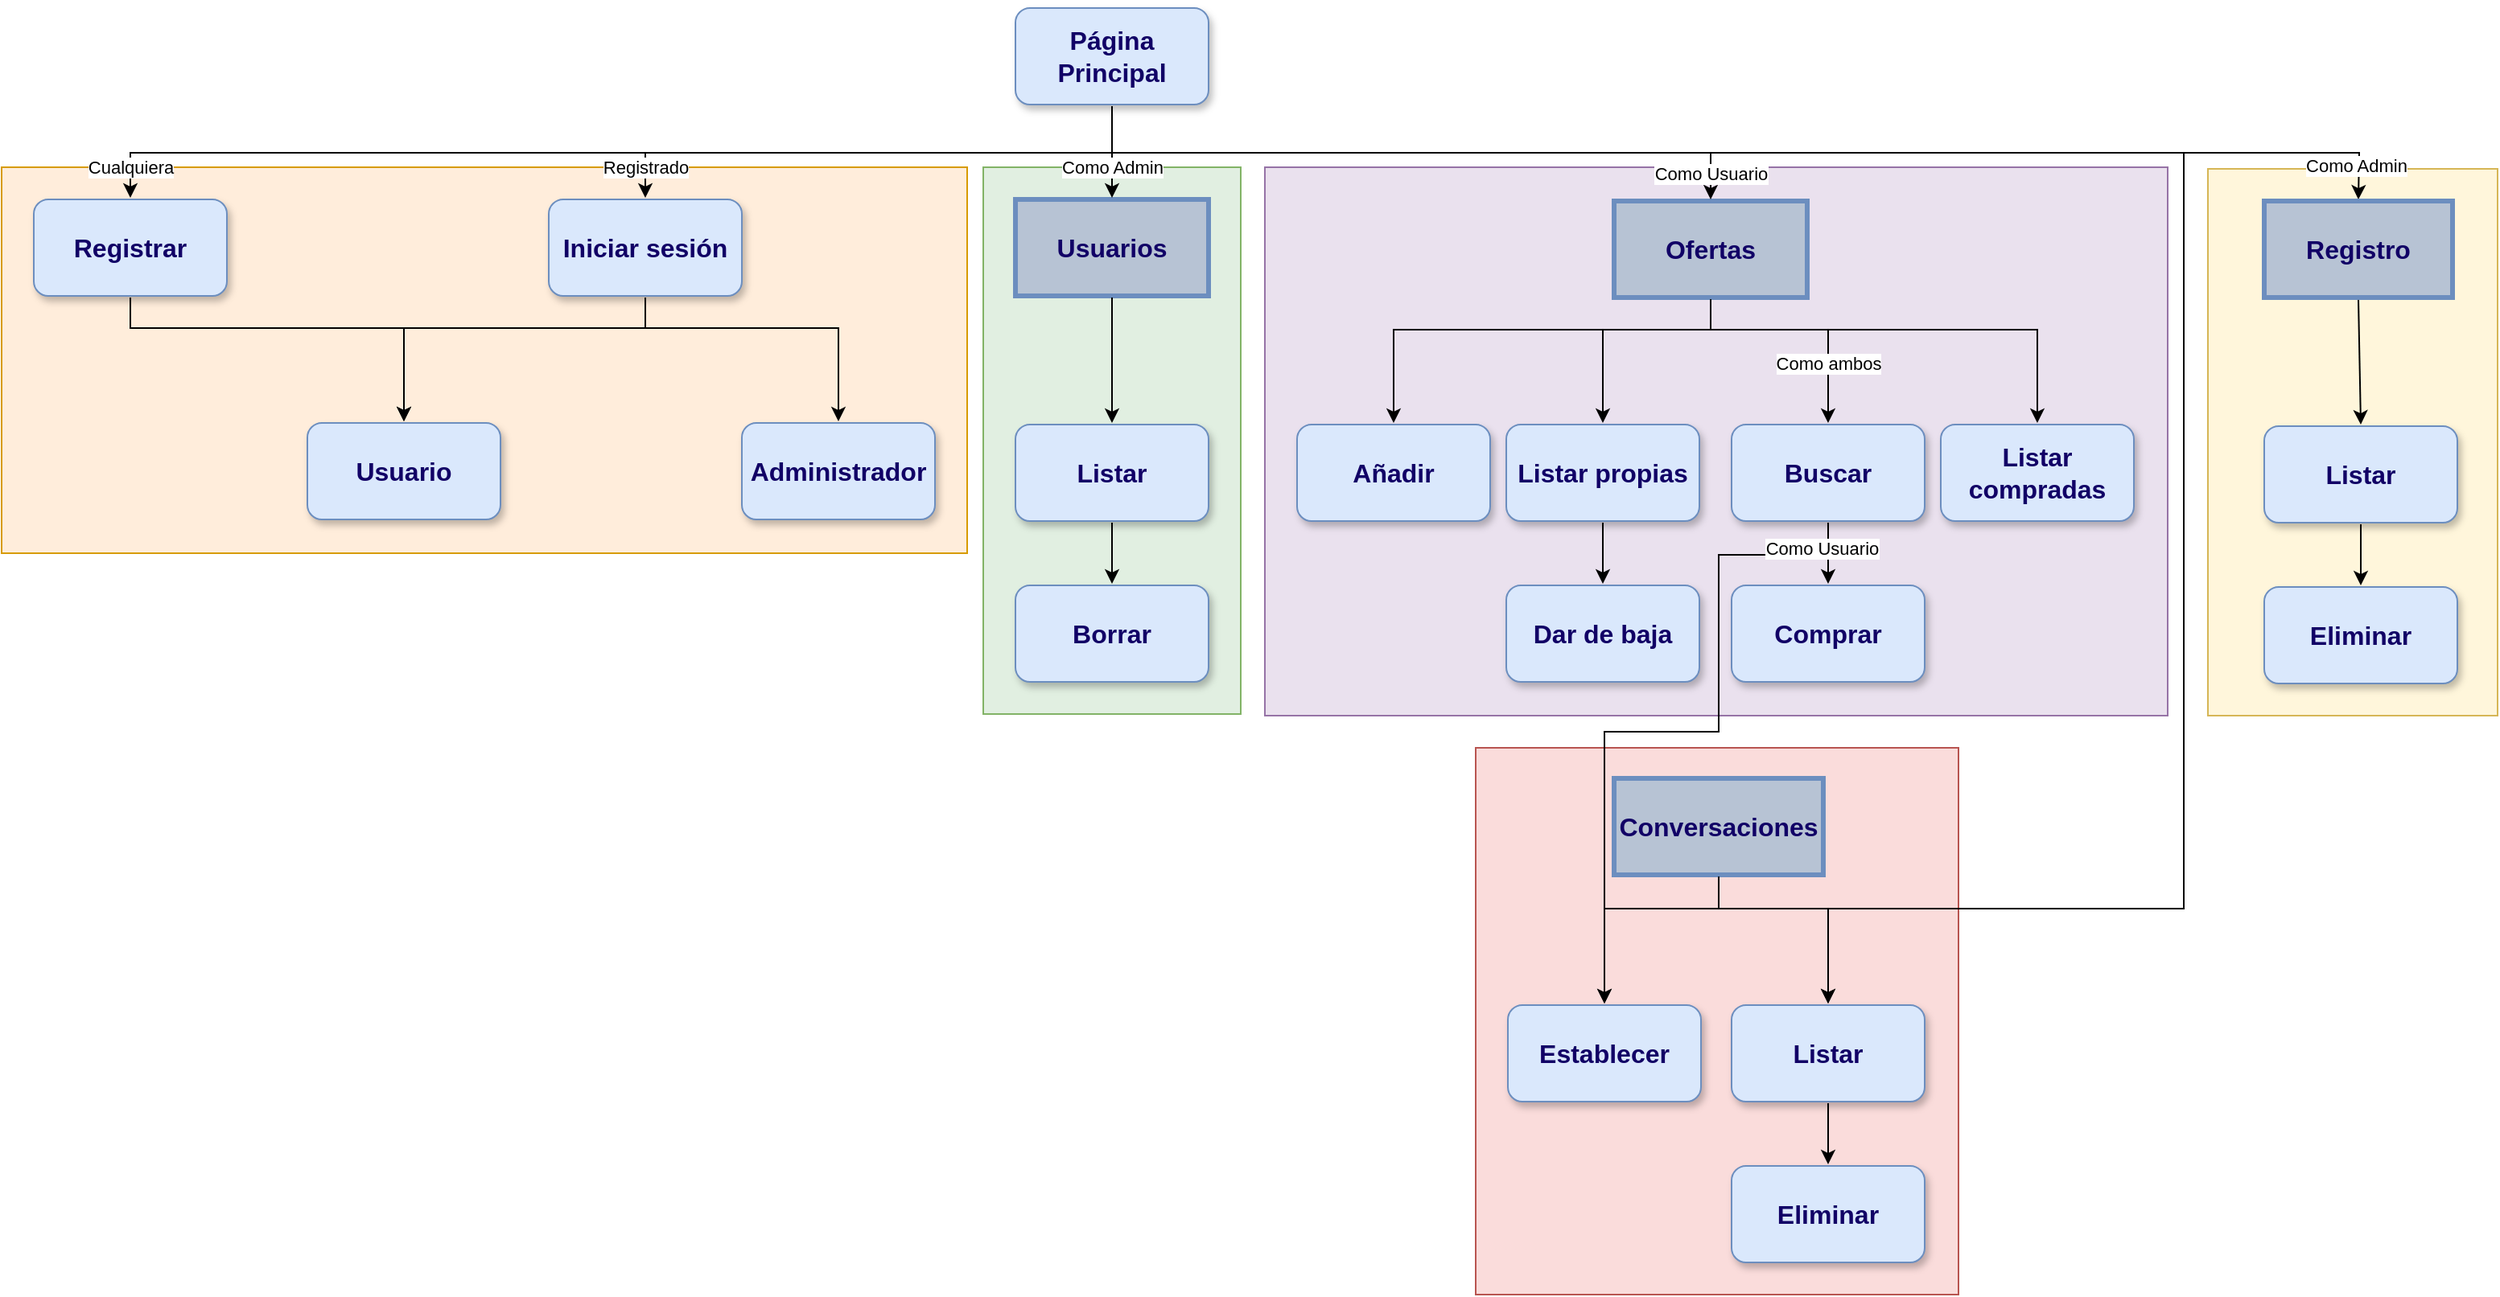 <mxfile version="20.6.2" type="device"><diagram name="Page-1" id="2c0d36ab-eaac-3732-788b-9136903baeff"><mxGraphModel dx="831" dy="1186" grid="1" gridSize="10" guides="1" tooltips="1" connect="1" arrows="1" fold="1" page="1" pageScale="1.5" pageWidth="1169" pageHeight="827" background="none" math="0" shadow="0"><root><mxCell id="0"/><mxCell id="1" parent="0"/><mxCell id="o4ybSC89GQzG95Qmx4dL-9" value="" style="rounded=0;whiteSpace=wrap;html=1;shadow=0;glass=0;sketch=0;strokeWidth=1;fillColor=#fff2cc;strokeColor=#d6b656;fillOpacity=70;" parent="1" vertex="1"><mxGeometry x="1472" y="300" width="180" height="340" as="geometry"/></mxCell><mxCell id="KBHC4vJGAQ0IzYMUqPa4-72" value="" style="rounded=0;whiteSpace=wrap;html=1;shadow=0;glass=0;sketch=0;strokeWidth=1;fillColor=#e1d5e7;strokeColor=#9673a6;fillOpacity=70;" parent="1" vertex="1"><mxGeometry x="886" y="299" width="561" height="341" as="geometry"/></mxCell><mxCell id="KBHC4vJGAQ0IzYMUqPa4-68" value="" style="rounded=0;whiteSpace=wrap;html=1;shadow=0;glass=0;sketch=0;strokeWidth=1;fillColor=#ffe6cc;strokeColor=#d79b00;fillOpacity=70;" parent="1" vertex="1"><mxGeometry x="101" y="299" width="600" height="240" as="geometry"/></mxCell><mxCell id="KBHC4vJGAQ0IzYMUqPa4-67" value="" style="rounded=0;whiteSpace=wrap;html=1;shadow=0;glass=0;sketch=0;strokeWidth=1;fillColor=#d5e8d4;strokeColor=#82b366;fillOpacity=70;" parent="1" vertex="1"><mxGeometry x="711" y="299" width="160" height="340" as="geometry"/></mxCell><mxCell id="M_zhCUrlEN6AaBXXGMPq-124" value="Página Principal" style="rounded=1;whiteSpace=wrap;html=1;fillColor=#dae8fc;strokeColor=#6c8ebf;strokeWidth=1;perimeterSpacing=1;sketch=0;glass=0;shadow=1;fontStyle=1;fontSize=16;fontFamily=Helvetica;spacingTop=0;labelBorderColor=none;labelBackgroundColor=none;fontColor=#110066;" parent="1" vertex="1"><mxGeometry x="731" y="200" width="120" height="60" as="geometry"/></mxCell><mxCell id="M_zhCUrlEN6AaBXXGMPq-125" value="Registrar" style="rounded=1;whiteSpace=wrap;html=1;fillColor=#dae8fc;strokeColor=#6c8ebf;strokeWidth=1;perimeterSpacing=1;sketch=0;glass=0;shadow=1;fontStyle=1;fontSize=16;fontFamily=Helvetica;spacingTop=0;labelBorderColor=none;labelBackgroundColor=none;fontColor=#110066;" parent="1" vertex="1"><mxGeometry x="121" y="319" width="120" height="60" as="geometry"/></mxCell><mxCell id="M_zhCUrlEN6AaBXXGMPq-126" value="Iniciar sesión" style="rounded=1;whiteSpace=wrap;html=1;fillColor=#dae8fc;strokeColor=#6c8ebf;strokeWidth=1;perimeterSpacing=1;sketch=0;glass=0;shadow=1;fontStyle=1;fontSize=16;fontFamily=Helvetica;spacingTop=0;labelBorderColor=none;labelBackgroundColor=none;fontColor=#110066;" parent="1" vertex="1"><mxGeometry x="441" y="319" width="120" height="60" as="geometry"/></mxCell><mxCell id="M_zhCUrlEN6AaBXXGMPq-127" value="Ofertas" style="rounded=0;whiteSpace=wrap;html=1;fillColor=#B7C3D4;strokeColor=#6c8ebf;strokeWidth=3;perimeterSpacing=1;sketch=0;glass=0;shadow=0;fontStyle=1;fontSize=16;fontFamily=Helvetica;spacingTop=0;labelBorderColor=none;labelBackgroundColor=none;fontColor=#110066;" parent="1" vertex="1"><mxGeometry x="1103" y="320" width="120" height="60" as="geometry"/></mxCell><mxCell id="KBHC4vJGAQ0IzYMUqPa4-3" value="Usuarios" style="rounded=0;whiteSpace=wrap;html=1;fillColor=#B7C3D4;strokeColor=#6c8ebf;strokeWidth=3;perimeterSpacing=1;sketch=0;glass=0;shadow=0;fontStyle=1;fontSize=16;fontFamily=Helvetica;spacingTop=0;labelBorderColor=none;labelBackgroundColor=none;fontColor=#110066;" parent="1" vertex="1"><mxGeometry x="731" y="319" width="120" height="60" as="geometry"/></mxCell><mxCell id="KBHC4vJGAQ0IzYMUqPa4-8" value="Usuario" style="rounded=1;whiteSpace=wrap;html=1;fillColor=#dae8fc;strokeColor=#6c8ebf;strokeWidth=1;perimeterSpacing=1;sketch=0;glass=0;shadow=1;fontStyle=1;fontSize=16;fontFamily=Helvetica;spacingTop=0;labelBorderColor=none;labelBackgroundColor=none;fontColor=#110066;" parent="1" vertex="1"><mxGeometry x="291" y="458" width="120" height="60" as="geometry"/></mxCell><mxCell id="KBHC4vJGAQ0IzYMUqPa4-9" value="Administrador" style="rounded=1;whiteSpace=wrap;html=1;fillColor=#dae8fc;strokeColor=#6c8ebf;strokeWidth=1;perimeterSpacing=1;sketch=0;glass=0;shadow=1;fontStyle=1;fontSize=16;fontFamily=Helvetica;spacingTop=0;labelBorderColor=none;labelBackgroundColor=none;fontColor=#110066;" parent="1" vertex="1"><mxGeometry x="561" y="458" width="120" height="60" as="geometry"/></mxCell><mxCell id="KBHC4vJGAQ0IzYMUqPa4-11" value="" style="endArrow=classic;html=1;rounded=0;exitX=0.5;exitY=1;exitDx=0;exitDy=0;entryX=0.5;entryY=0;entryDx=0;entryDy=0;" parent="1" source="M_zhCUrlEN6AaBXXGMPq-124" target="M_zhCUrlEN6AaBXXGMPq-126" edge="1"><mxGeometry width="50" height="50" relative="1" as="geometry"><mxPoint x="911" y="400" as="sourcePoint"/><mxPoint x="961" y="350" as="targetPoint"/><Array as="points"><mxPoint x="791" y="290"/><mxPoint x="501" y="290"/></Array></mxGeometry></mxCell><mxCell id="KBHC4vJGAQ0IzYMUqPa4-92" value="Registrado" style="edgeLabel;html=1;align=center;verticalAlign=middle;resizable=0;points=[];" parent="KBHC4vJGAQ0IzYMUqPa4-11" vertex="1" connectable="0"><mxGeometry x="0.871" relative="1" as="geometry"><mxPoint y="3" as="offset"/></mxGeometry></mxCell><mxCell id="KBHC4vJGAQ0IzYMUqPa4-12" value="" style="endArrow=classic;html=1;rounded=0;exitX=0.5;exitY=1;exitDx=0;exitDy=0;entryX=0.5;entryY=0;entryDx=0;entryDy=0;" parent="1" source="M_zhCUrlEN6AaBXXGMPq-124" target="M_zhCUrlEN6AaBXXGMPq-125" edge="1"><mxGeometry width="50" height="50" relative="1" as="geometry"><mxPoint x="821" y="271" as="sourcePoint"/><mxPoint x="641" y="319" as="targetPoint"/><Array as="points"><mxPoint x="791" y="290"/><mxPoint x="181" y="290"/></Array></mxGeometry></mxCell><mxCell id="KBHC4vJGAQ0IzYMUqPa4-90" value="Cualquiera" style="edgeLabel;html=1;align=center;verticalAlign=middle;resizable=0;points=[];" parent="KBHC4vJGAQ0IzYMUqPa4-12" vertex="1" connectable="0"><mxGeometry x="0.933" y="1" relative="1" as="geometry"><mxPoint x="-1" y="3" as="offset"/></mxGeometry></mxCell><mxCell id="KBHC4vJGAQ0IzYMUqPa4-13" value="" style="endArrow=classic;html=1;rounded=0;entryX=0.5;entryY=0;entryDx=0;entryDy=0;exitX=0.5;exitY=1;exitDx=0;exitDy=0;" parent="1" source="M_zhCUrlEN6AaBXXGMPq-124" target="KBHC4vJGAQ0IzYMUqPa4-3" edge="1"><mxGeometry width="50" height="50" relative="1" as="geometry"><mxPoint x="1021" y="380" as="sourcePoint"/><mxPoint x="1071" y="330" as="targetPoint"/><Array as="points"><mxPoint x="791" y="290"/></Array></mxGeometry></mxCell><mxCell id="KBHC4vJGAQ0IzYMUqPa4-14" value="" style="endArrow=classic;html=1;rounded=0;entryX=0.5;entryY=0;entryDx=0;entryDy=0;exitX=0.5;exitY=1;exitDx=0;exitDy=0;" parent="1" source="M_zhCUrlEN6AaBXXGMPq-124" target="M_zhCUrlEN6AaBXXGMPq-127" edge="1"><mxGeometry width="50" height="50" relative="1" as="geometry"><mxPoint x="1021" y="380" as="sourcePoint"/><mxPoint x="1071" y="330" as="targetPoint"/><Array as="points"><mxPoint x="791" y="290"/><mxPoint x="1163" y="290"/></Array></mxGeometry></mxCell><mxCell id="KBHC4vJGAQ0IzYMUqPa4-88" value="Como Usuario" style="edgeLabel;html=1;align=center;verticalAlign=middle;resizable=0;points=[];" parent="KBHC4vJGAQ0IzYMUqPa4-14" vertex="1" connectable="0"><mxGeometry x="0.912" y="1" relative="1" as="geometry"><mxPoint x="-1" y="3" as="offset"/></mxGeometry></mxCell><mxCell id="KBHC4vJGAQ0IzYMUqPa4-15" value="" style="endArrow=classic;html=1;rounded=0;entryX=0.5;entryY=0;entryDx=0;entryDy=0;exitX=0.5;exitY=1;exitDx=0;exitDy=0;" parent="1" source="M_zhCUrlEN6AaBXXGMPq-126" target="KBHC4vJGAQ0IzYMUqPa4-9" edge="1"><mxGeometry width="50" height="50" relative="1" as="geometry"><mxPoint x="701" y="429" as="sourcePoint"/><mxPoint x="751" y="379" as="targetPoint"/><Array as="points"><mxPoint x="501" y="399"/><mxPoint x="621" y="399"/></Array></mxGeometry></mxCell><mxCell id="KBHC4vJGAQ0IzYMUqPa4-17" value="" style="endArrow=classic;html=1;rounded=0;entryX=0.5;entryY=0;entryDx=0;entryDy=0;exitX=0.5;exitY=1;exitDx=0;exitDy=0;" parent="1" source="M_zhCUrlEN6AaBXXGMPq-126" target="KBHC4vJGAQ0IzYMUqPa4-8" edge="1"><mxGeometry width="50" height="50" relative="1" as="geometry"><mxPoint x="691" y="429" as="sourcePoint"/><mxPoint x="741" y="379" as="targetPoint"/><Array as="points"><mxPoint x="501" y="399"/><mxPoint x="351" y="399"/></Array></mxGeometry></mxCell><mxCell id="KBHC4vJGAQ0IzYMUqPa4-18" value="" style="endArrow=classic;html=1;rounded=0;exitX=0.5;exitY=1;exitDx=0;exitDy=0;entryX=0.5;entryY=0;entryDx=0;entryDy=0;" parent="1" source="M_zhCUrlEN6AaBXXGMPq-125" target="KBHC4vJGAQ0IzYMUqPa4-8" edge="1"><mxGeometry width="50" height="50" relative="1" as="geometry"><mxPoint x="541" y="419" as="sourcePoint"/><mxPoint x="591" y="369" as="targetPoint"/><Array as="points"><mxPoint x="181" y="399"/><mxPoint x="351" y="399"/></Array></mxGeometry></mxCell><mxCell id="KBHC4vJGAQ0IzYMUqPa4-20" value="Listar" style="rounded=1;whiteSpace=wrap;html=1;fillColor=#dae8fc;strokeColor=#6c8ebf;strokeWidth=1;perimeterSpacing=1;sketch=0;glass=0;shadow=1;fontStyle=1;fontSize=16;fontFamily=Helvetica;spacingTop=0;labelBorderColor=none;labelBackgroundColor=none;fontColor=#110066;" parent="1" vertex="1"><mxGeometry x="731" y="459" width="120" height="60" as="geometry"/></mxCell><mxCell id="KBHC4vJGAQ0IzYMUqPa4-21" value="" style="endArrow=classic;html=1;rounded=0;entryX=0.5;entryY=0;entryDx=0;entryDy=0;exitX=0.5;exitY=1;exitDx=0;exitDy=0;" parent="1" source="KBHC4vJGAQ0IzYMUqPa4-3" target="KBHC4vJGAQ0IzYMUqPa4-20" edge="1"><mxGeometry width="50" height="50" relative="1" as="geometry"><mxPoint x="781" y="399" as="sourcePoint"/><mxPoint x="831" y="349" as="targetPoint"/></mxGeometry></mxCell><mxCell id="KBHC4vJGAQ0IzYMUqPa4-85" value="Como Admin" style="edgeLabel;html=1;align=center;verticalAlign=middle;resizable=0;points=[];" parent="KBHC4vJGAQ0IzYMUqPa4-21" vertex="1" connectable="0"><mxGeometry x="-0.259" y="1" relative="1" as="geometry"><mxPoint x="-1" y="-110" as="offset"/></mxGeometry></mxCell><mxCell id="KBHC4vJGAQ0IzYMUqPa4-22" value="Borrar" style="rounded=1;whiteSpace=wrap;html=1;fillColor=#dae8fc;strokeColor=#6c8ebf;strokeWidth=1;perimeterSpacing=1;sketch=0;glass=0;shadow=1;fontStyle=1;fontSize=16;fontFamily=Helvetica;spacingTop=0;labelBorderColor=none;labelBackgroundColor=none;fontColor=#110066;" parent="1" vertex="1"><mxGeometry x="731" y="559" width="120" height="60" as="geometry"/></mxCell><mxCell id="KBHC4vJGAQ0IzYMUqPa4-23" value="" style="endArrow=classic;html=1;rounded=0;entryX=0.5;entryY=0;entryDx=0;entryDy=0;exitX=0.5;exitY=1;exitDx=0;exitDy=0;" parent="1" source="KBHC4vJGAQ0IzYMUqPa4-20" target="KBHC4vJGAQ0IzYMUqPa4-22" edge="1"><mxGeometry width="50" height="50" relative="1" as="geometry"><mxPoint x="801" y="390" as="sourcePoint"/><mxPoint x="801" y="468" as="targetPoint"/></mxGeometry></mxCell><mxCell id="KBHC4vJGAQ0IzYMUqPa4-66" value="" style="rounded=0;whiteSpace=wrap;html=1;shadow=0;glass=0;sketch=0;strokeWidth=1;fillColor=#f8cecc;strokeColor=#b85450;fillOpacity=70;" parent="1" vertex="1"><mxGeometry x="1017" y="660" width="300" height="340" as="geometry"/></mxCell><mxCell id="KBHC4vJGAQ0IzYMUqPa4-25" value="Listar propias" style="rounded=1;whiteSpace=wrap;html=1;fillColor=#dae8fc;strokeColor=#6c8ebf;strokeWidth=1;perimeterSpacing=1;sketch=0;glass=0;shadow=1;fontStyle=1;fontSize=16;fontFamily=Helvetica;spacingTop=0;labelBorderColor=none;labelBackgroundColor=none;fontColor=#110066;" parent="1" vertex="1"><mxGeometry x="1036" y="459" width="120" height="60" as="geometry"/></mxCell><mxCell id="KBHC4vJGAQ0IzYMUqPa4-26" value="Añadir" style="rounded=1;whiteSpace=wrap;html=1;fillColor=#dae8fc;strokeColor=#6c8ebf;strokeWidth=1;perimeterSpacing=1;sketch=0;glass=0;shadow=1;fontStyle=1;fontSize=16;fontFamily=Helvetica;spacingTop=0;labelBorderColor=none;labelBackgroundColor=none;fontColor=#110066;" parent="1" vertex="1"><mxGeometry x="906" y="459" width="120" height="60" as="geometry"/></mxCell><mxCell id="KBHC4vJGAQ0IzYMUqPa4-27" value="Listar compradas" style="rounded=1;whiteSpace=wrap;html=1;fillColor=#dae8fc;strokeColor=#6c8ebf;strokeWidth=1;perimeterSpacing=1;sketch=0;glass=0;shadow=1;fontStyle=1;fontSize=16;fontFamily=Helvetica;spacingTop=0;labelBorderColor=none;labelBackgroundColor=none;fontColor=#110066;" parent="1" vertex="1"><mxGeometry x="1306" y="459" width="120" height="60" as="geometry"/></mxCell><mxCell id="KBHC4vJGAQ0IzYMUqPa4-33" value="Conversaciones" style="rounded=0;whiteSpace=wrap;html=1;fillColor=#B7C3D4;strokeColor=#6c8ebf;strokeWidth=3;perimeterSpacing=1;sketch=0;glass=0;shadow=0;fontStyle=1;fontSize=16;fontFamily=Helvetica;spacingTop=0;labelBorderColor=none;labelBackgroundColor=none;fontColor=#110066;" parent="1" vertex="1"><mxGeometry x="1103" y="679" width="130" height="60" as="geometry"/></mxCell><mxCell id="KBHC4vJGAQ0IzYMUqPa4-37" value="Establecer" style="rounded=1;whiteSpace=wrap;html=1;fillColor=#dae8fc;strokeColor=#6c8ebf;strokeWidth=1;perimeterSpacing=1;sketch=0;glass=0;shadow=1;fontStyle=1;fontSize=16;fontFamily=Helvetica;spacingTop=0;labelBorderColor=none;labelBackgroundColor=none;fontColor=#110066;" parent="1" vertex="1"><mxGeometry x="1037" y="820" width="120" height="60" as="geometry"/></mxCell><mxCell id="KBHC4vJGAQ0IzYMUqPa4-38" value="Listar" style="rounded=1;whiteSpace=wrap;html=1;fillColor=#dae8fc;strokeColor=#6c8ebf;strokeWidth=1;perimeterSpacing=1;sketch=0;glass=0;shadow=1;fontStyle=1;fontSize=16;fontFamily=Helvetica;spacingTop=0;labelBorderColor=none;labelBackgroundColor=none;fontColor=#110066;" parent="1" vertex="1"><mxGeometry x="1176" y="820" width="120" height="60" as="geometry"/></mxCell><mxCell id="KBHC4vJGAQ0IzYMUqPa4-51" value="Buscar" style="rounded=1;whiteSpace=wrap;html=1;fillColor=#dae8fc;strokeColor=#6c8ebf;strokeWidth=1;perimeterSpacing=1;sketch=0;glass=0;shadow=1;fontStyle=1;fontSize=16;fontFamily=Helvetica;spacingTop=0;labelBorderColor=none;labelBackgroundColor=none;fontColor=#110066;" parent="1" vertex="1"><mxGeometry x="1176" y="459" width="120" height="60" as="geometry"/></mxCell><mxCell id="KBHC4vJGAQ0IzYMUqPa4-53" value="" style="endArrow=classic;html=1;rounded=0;entryX=0.5;entryY=0;entryDx=0;entryDy=0;exitX=0.5;exitY=1;exitDx=0;exitDy=0;" parent="1" source="M_zhCUrlEN6AaBXXGMPq-127" target="KBHC4vJGAQ0IzYMUqPa4-51" edge="1"><mxGeometry width="50" height="50" relative="1" as="geometry"><mxPoint x="1203" y="420" as="sourcePoint"/><mxPoint x="1253" y="370" as="targetPoint"/><Array as="points"><mxPoint x="1163" y="400"/><mxPoint x="1236" y="400"/></Array></mxGeometry></mxCell><mxCell id="KBHC4vJGAQ0IzYMUqPa4-89" value="Como ambos" style="edgeLabel;html=1;align=center;verticalAlign=middle;resizable=0;points=[];" parent="KBHC4vJGAQ0IzYMUqPa4-53" vertex="1" connectable="0"><mxGeometry x="0.507" relative="1" as="geometry"><mxPoint as="offset"/></mxGeometry></mxCell><mxCell id="KBHC4vJGAQ0IzYMUqPa4-55" value="" style="endArrow=classic;html=1;rounded=0;entryX=0.5;entryY=0;entryDx=0;entryDy=0;exitX=0.5;exitY=1;exitDx=0;exitDy=0;" parent="1" source="M_zhCUrlEN6AaBXXGMPq-127" target="KBHC4vJGAQ0IzYMUqPa4-27" edge="1"><mxGeometry width="50" height="50" relative="1" as="geometry"><mxPoint x="1173" y="430" as="sourcePoint"/><mxPoint x="1223" y="380" as="targetPoint"/><Array as="points"><mxPoint x="1163" y="400"/><mxPoint x="1366" y="400"/></Array></mxGeometry></mxCell><mxCell id="KBHC4vJGAQ0IzYMUqPa4-57" value="" style="endArrow=classic;html=1;rounded=0;entryX=0.5;entryY=0;entryDx=0;entryDy=0;exitX=0.5;exitY=1;exitDx=0;exitDy=0;" parent="1" source="M_zhCUrlEN6AaBXXGMPq-127" target="KBHC4vJGAQ0IzYMUqPa4-25" edge="1"><mxGeometry width="50" height="50" relative="1" as="geometry"><mxPoint x="1173" y="430" as="sourcePoint"/><mxPoint x="1223" y="380" as="targetPoint"/><Array as="points"><mxPoint x="1163" y="400"/><mxPoint x="1096" y="400"/></Array></mxGeometry></mxCell><mxCell id="KBHC4vJGAQ0IzYMUqPa4-58" value="" style="endArrow=classic;html=1;rounded=0;exitX=0.5;exitY=1;exitDx=0;exitDy=0;entryX=0.5;entryY=0;entryDx=0;entryDy=0;" parent="1" source="M_zhCUrlEN6AaBXXGMPq-127" target="KBHC4vJGAQ0IzYMUqPa4-26" edge="1"><mxGeometry width="50" height="50" relative="1" as="geometry"><mxPoint x="1173" y="430" as="sourcePoint"/><mxPoint x="1223" y="380" as="targetPoint"/><Array as="points"><mxPoint x="1163" y="400"/><mxPoint x="966" y="400"/></Array></mxGeometry></mxCell><mxCell id="KBHC4vJGAQ0IzYMUqPa4-59" value="Eliminar" style="rounded=1;whiteSpace=wrap;html=1;fillColor=#dae8fc;strokeColor=#6c8ebf;strokeWidth=1;perimeterSpacing=1;sketch=0;glass=0;shadow=1;fontStyle=1;fontSize=16;fontFamily=Helvetica;spacingTop=0;labelBorderColor=none;labelBackgroundColor=none;fontColor=#110066;" parent="1" vertex="1"><mxGeometry x="1176" y="920" width="120" height="60" as="geometry"/></mxCell><mxCell id="KBHC4vJGAQ0IzYMUqPa4-60" value="" style="endArrow=classic;html=1;rounded=0;entryX=0.5;entryY=0;entryDx=0;entryDy=0;exitX=0.5;exitY=1;exitDx=0;exitDy=0;" parent="1" source="KBHC4vJGAQ0IzYMUqPa4-33" target="KBHC4vJGAQ0IzYMUqPa4-38" edge="1"><mxGeometry width="50" height="50" relative="1" as="geometry"><mxPoint x="1118" y="800" as="sourcePoint"/><mxPoint x="1168" y="750" as="targetPoint"/><Array as="points"><mxPoint x="1168" y="760"/><mxPoint x="1236" y="760"/></Array></mxGeometry></mxCell><mxCell id="KBHC4vJGAQ0IzYMUqPa4-62" value="" style="endArrow=classic;html=1;rounded=0;entryX=0.5;entryY=0;entryDx=0;entryDy=0;exitX=0.5;exitY=1;exitDx=0;exitDy=0;" parent="1" source="KBHC4vJGAQ0IzYMUqPa4-33" target="KBHC4vJGAQ0IzYMUqPa4-37" edge="1"><mxGeometry width="50" height="50" relative="1" as="geometry"><mxPoint x="1118" y="800" as="sourcePoint"/><mxPoint x="1168" y="750" as="targetPoint"/><Array as="points"><mxPoint x="1168" y="760"/><mxPoint x="1097" y="760"/></Array></mxGeometry></mxCell><mxCell id="KBHC4vJGAQ0IzYMUqPa4-77" value="Comprar" style="rounded=1;whiteSpace=wrap;html=1;fillColor=#dae8fc;strokeColor=#6c8ebf;strokeWidth=1;perimeterSpacing=1;sketch=0;glass=0;shadow=1;fontStyle=1;fontSize=16;fontFamily=Helvetica;spacingTop=0;labelBorderColor=none;labelBackgroundColor=none;fontColor=#110066;" parent="1" vertex="1"><mxGeometry x="1176" y="559" width="120" height="60" as="geometry"/></mxCell><mxCell id="KBHC4vJGAQ0IzYMUqPa4-76" value="Dar de baja" style="rounded=1;whiteSpace=wrap;html=1;fillColor=#dae8fc;strokeColor=#6c8ebf;strokeWidth=1;perimeterSpacing=1;sketch=0;glass=0;shadow=1;fontStyle=1;fontSize=16;fontFamily=Helvetica;spacingTop=0;labelBorderColor=none;labelBackgroundColor=none;fontColor=#110066;" parent="1" vertex="1"><mxGeometry x="1036" y="559" width="120" height="60" as="geometry"/></mxCell><mxCell id="KBHC4vJGAQ0IzYMUqPa4-94" value="" style="endArrow=classic;html=1;rounded=0;entryX=0.5;entryY=0;entryDx=0;entryDy=0;exitX=0.5;exitY=1;exitDx=0;exitDy=0;" parent="1" source="KBHC4vJGAQ0IzYMUqPa4-25" target="KBHC4vJGAQ0IzYMUqPa4-76" edge="1"><mxGeometry width="50" height="50" relative="1" as="geometry"><mxPoint x="908" y="440" as="sourcePoint"/><mxPoint x="958" y="390" as="targetPoint"/></mxGeometry></mxCell><mxCell id="KBHC4vJGAQ0IzYMUqPa4-95" value="" style="endArrow=classic;html=1;rounded=0;entryX=0.5;entryY=0;entryDx=0;entryDy=0;exitX=0.5;exitY=1;exitDx=0;exitDy=0;" parent="1" source="KBHC4vJGAQ0IzYMUqPa4-51" target="KBHC4vJGAQ0IzYMUqPa4-77" edge="1"><mxGeometry width="50" height="50" relative="1" as="geometry"><mxPoint x="908" y="440" as="sourcePoint"/><mxPoint x="958" y="390" as="targetPoint"/></mxGeometry></mxCell><mxCell id="KBHC4vJGAQ0IzYMUqPa4-99" value="" style="endArrow=classic;html=1;rounded=0;entryX=0.5;entryY=0;entryDx=0;entryDy=0;exitX=0.5;exitY=1;exitDx=0;exitDy=0;" parent="1" source="KBHC4vJGAQ0IzYMUqPa4-51" target="KBHC4vJGAQ0IzYMUqPa4-37" edge="1"><mxGeometry width="50" height="50" relative="1" as="geometry"><mxPoint x="1118" y="710" as="sourcePoint"/><mxPoint x="1168" y="660" as="targetPoint"/><Array as="points"><mxPoint x="1236" y="540"/><mxPoint x="1168" y="540"/><mxPoint x="1168" y="650"/><mxPoint x="1097" y="650"/></Array></mxGeometry></mxCell><mxCell id="R1u7Ssh9mrJglHlPXEEc-1" value="" style="endArrow=classic;html=1;rounded=0;entryX=0.5;entryY=0;entryDx=0;entryDy=0;exitX=0.5;exitY=1;exitDx=0;exitDy=0;" parent="1" source="KBHC4vJGAQ0IzYMUqPa4-38" target="KBHC4vJGAQ0IzYMUqPa4-59" edge="1"><mxGeometry width="50" height="50" relative="1" as="geometry"><mxPoint x="1137" y="720" as="sourcePoint"/><mxPoint x="1187" y="670" as="targetPoint"/></mxGeometry></mxCell><mxCell id="R1u7Ssh9mrJglHlPXEEc-2" value="" style="endArrow=classic;html=1;rounded=0;entryX=0.5;entryY=0;entryDx=0;entryDy=0;exitX=0.5;exitY=1;exitDx=0;exitDy=0;" parent="1" source="M_zhCUrlEN6AaBXXGMPq-124" target="KBHC4vJGAQ0IzYMUqPa4-38" edge="1"><mxGeometry width="50" height="50" relative="1" as="geometry"><mxPoint x="987" y="530" as="sourcePoint"/><mxPoint x="1037" y="480" as="targetPoint"/><Array as="points"><mxPoint x="791" y="290"/><mxPoint x="1457" y="290"/><mxPoint x="1457" y="760"/><mxPoint x="1236" y="760"/></Array></mxGeometry></mxCell><mxCell id="2JQP5P_eRH2xKdqe3HRA-1" value="Como Usuario" style="edgeLabel;html=1;align=center;verticalAlign=middle;resizable=0;points=[];" parent="1" vertex="1" connectable="0"><mxGeometry x="1182" y="370.003" as="geometry"><mxPoint x="50" y="166" as="offset"/></mxGeometry></mxCell><mxCell id="o4ybSC89GQzG95Qmx4dL-4" value="Listar" style="rounded=1;whiteSpace=wrap;html=1;fillColor=#dae8fc;strokeColor=#6c8ebf;strokeWidth=1;perimeterSpacing=1;sketch=0;glass=0;shadow=1;fontStyle=1;fontSize=16;fontFamily=Helvetica;spacingTop=0;labelBorderColor=none;labelBackgroundColor=none;fontColor=#110066;" parent="1" vertex="1"><mxGeometry x="1507" y="460" width="120" height="60" as="geometry"/></mxCell><mxCell id="o4ybSC89GQzG95Qmx4dL-5" value="Eliminar" style="rounded=1;whiteSpace=wrap;html=1;fillColor=#dae8fc;strokeColor=#6c8ebf;strokeWidth=1;perimeterSpacing=1;sketch=0;glass=0;shadow=1;fontStyle=1;fontSize=16;fontFamily=Helvetica;spacingTop=0;labelBorderColor=none;labelBackgroundColor=none;fontColor=#110066;" parent="1" vertex="1"><mxGeometry x="1507" y="560" width="120" height="60" as="geometry"/></mxCell><mxCell id="o4ybSC89GQzG95Qmx4dL-6" value="" style="endArrow=classic;html=1;rounded=0;entryX=0.5;entryY=0;entryDx=0;entryDy=0;exitX=0.5;exitY=1;exitDx=0;exitDy=0;" parent="1" source="o4ybSC89GQzG95Qmx4dL-4" target="o4ybSC89GQzG95Qmx4dL-5" edge="1"><mxGeometry width="50" height="50" relative="1" as="geometry"><mxPoint x="1468" y="351" as="sourcePoint"/><mxPoint x="1518" y="301" as="targetPoint"/></mxGeometry></mxCell><mxCell id="o4ybSC89GQzG95Qmx4dL-7" value="" style="endArrow=classic;html=1;rounded=0;entryX=0.5;entryY=0;entryDx=0;entryDy=0;exitX=0.5;exitY=1;exitDx=0;exitDy=0;" parent="1" source="HAo1NJsXC9r-Ei8Y0YvQ-1" target="o4ybSC89GQzG95Qmx4dL-4" edge="1"><mxGeometry width="50" height="50" relative="1" as="geometry"><mxPoint x="1563.5" y="381" as="sourcePoint"/><mxPoint x="1442" y="461" as="targetPoint"/></mxGeometry></mxCell><mxCell id="o4ybSC89GQzG95Qmx4dL-8" value="" style="endArrow=classic;html=1;rounded=0;entryX=0.5;entryY=0;entryDx=0;entryDy=0;exitX=0.5;exitY=1;exitDx=0;exitDy=0;" parent="1" source="M_zhCUrlEN6AaBXXGMPq-124" target="HAo1NJsXC9r-Ei8Y0YvQ-1" edge="1"><mxGeometry width="50" height="50" relative="1" as="geometry"><mxPoint x="1482" y="360" as="sourcePoint"/><mxPoint x="1563.5" y="319" as="targetPoint"/><Array as="points"><mxPoint x="791" y="290"/><mxPoint x="1566" y="290"/></Array></mxGeometry></mxCell><mxCell id="o4ybSC89GQzG95Qmx4dL-12" value="Como Admin" style="edgeLabel;html=1;align=center;verticalAlign=middle;resizable=0;points=[];" parent="o4ybSC89GQzG95Qmx4dL-8" vertex="1" connectable="0"><mxGeometry x="0.95" y="-2" relative="1" as="geometry"><mxPoint as="offset"/></mxGeometry></mxCell><mxCell id="HAo1NJsXC9r-Ei8Y0YvQ-1" value="Registro" style="rounded=0;whiteSpace=wrap;html=1;fillColor=#B7C3D4;strokeColor=#6c8ebf;strokeWidth=3;perimeterSpacing=1;sketch=0;glass=0;shadow=0;fontStyle=1;fontSize=16;fontFamily=Helvetica;spacingTop=0;labelBorderColor=none;labelBackgroundColor=none;fontColor=#110066;" parent="1" vertex="1"><mxGeometry x="1507" y="320" width="117" height="60" as="geometry"/></mxCell></root></mxGraphModel></diagram></mxfile>